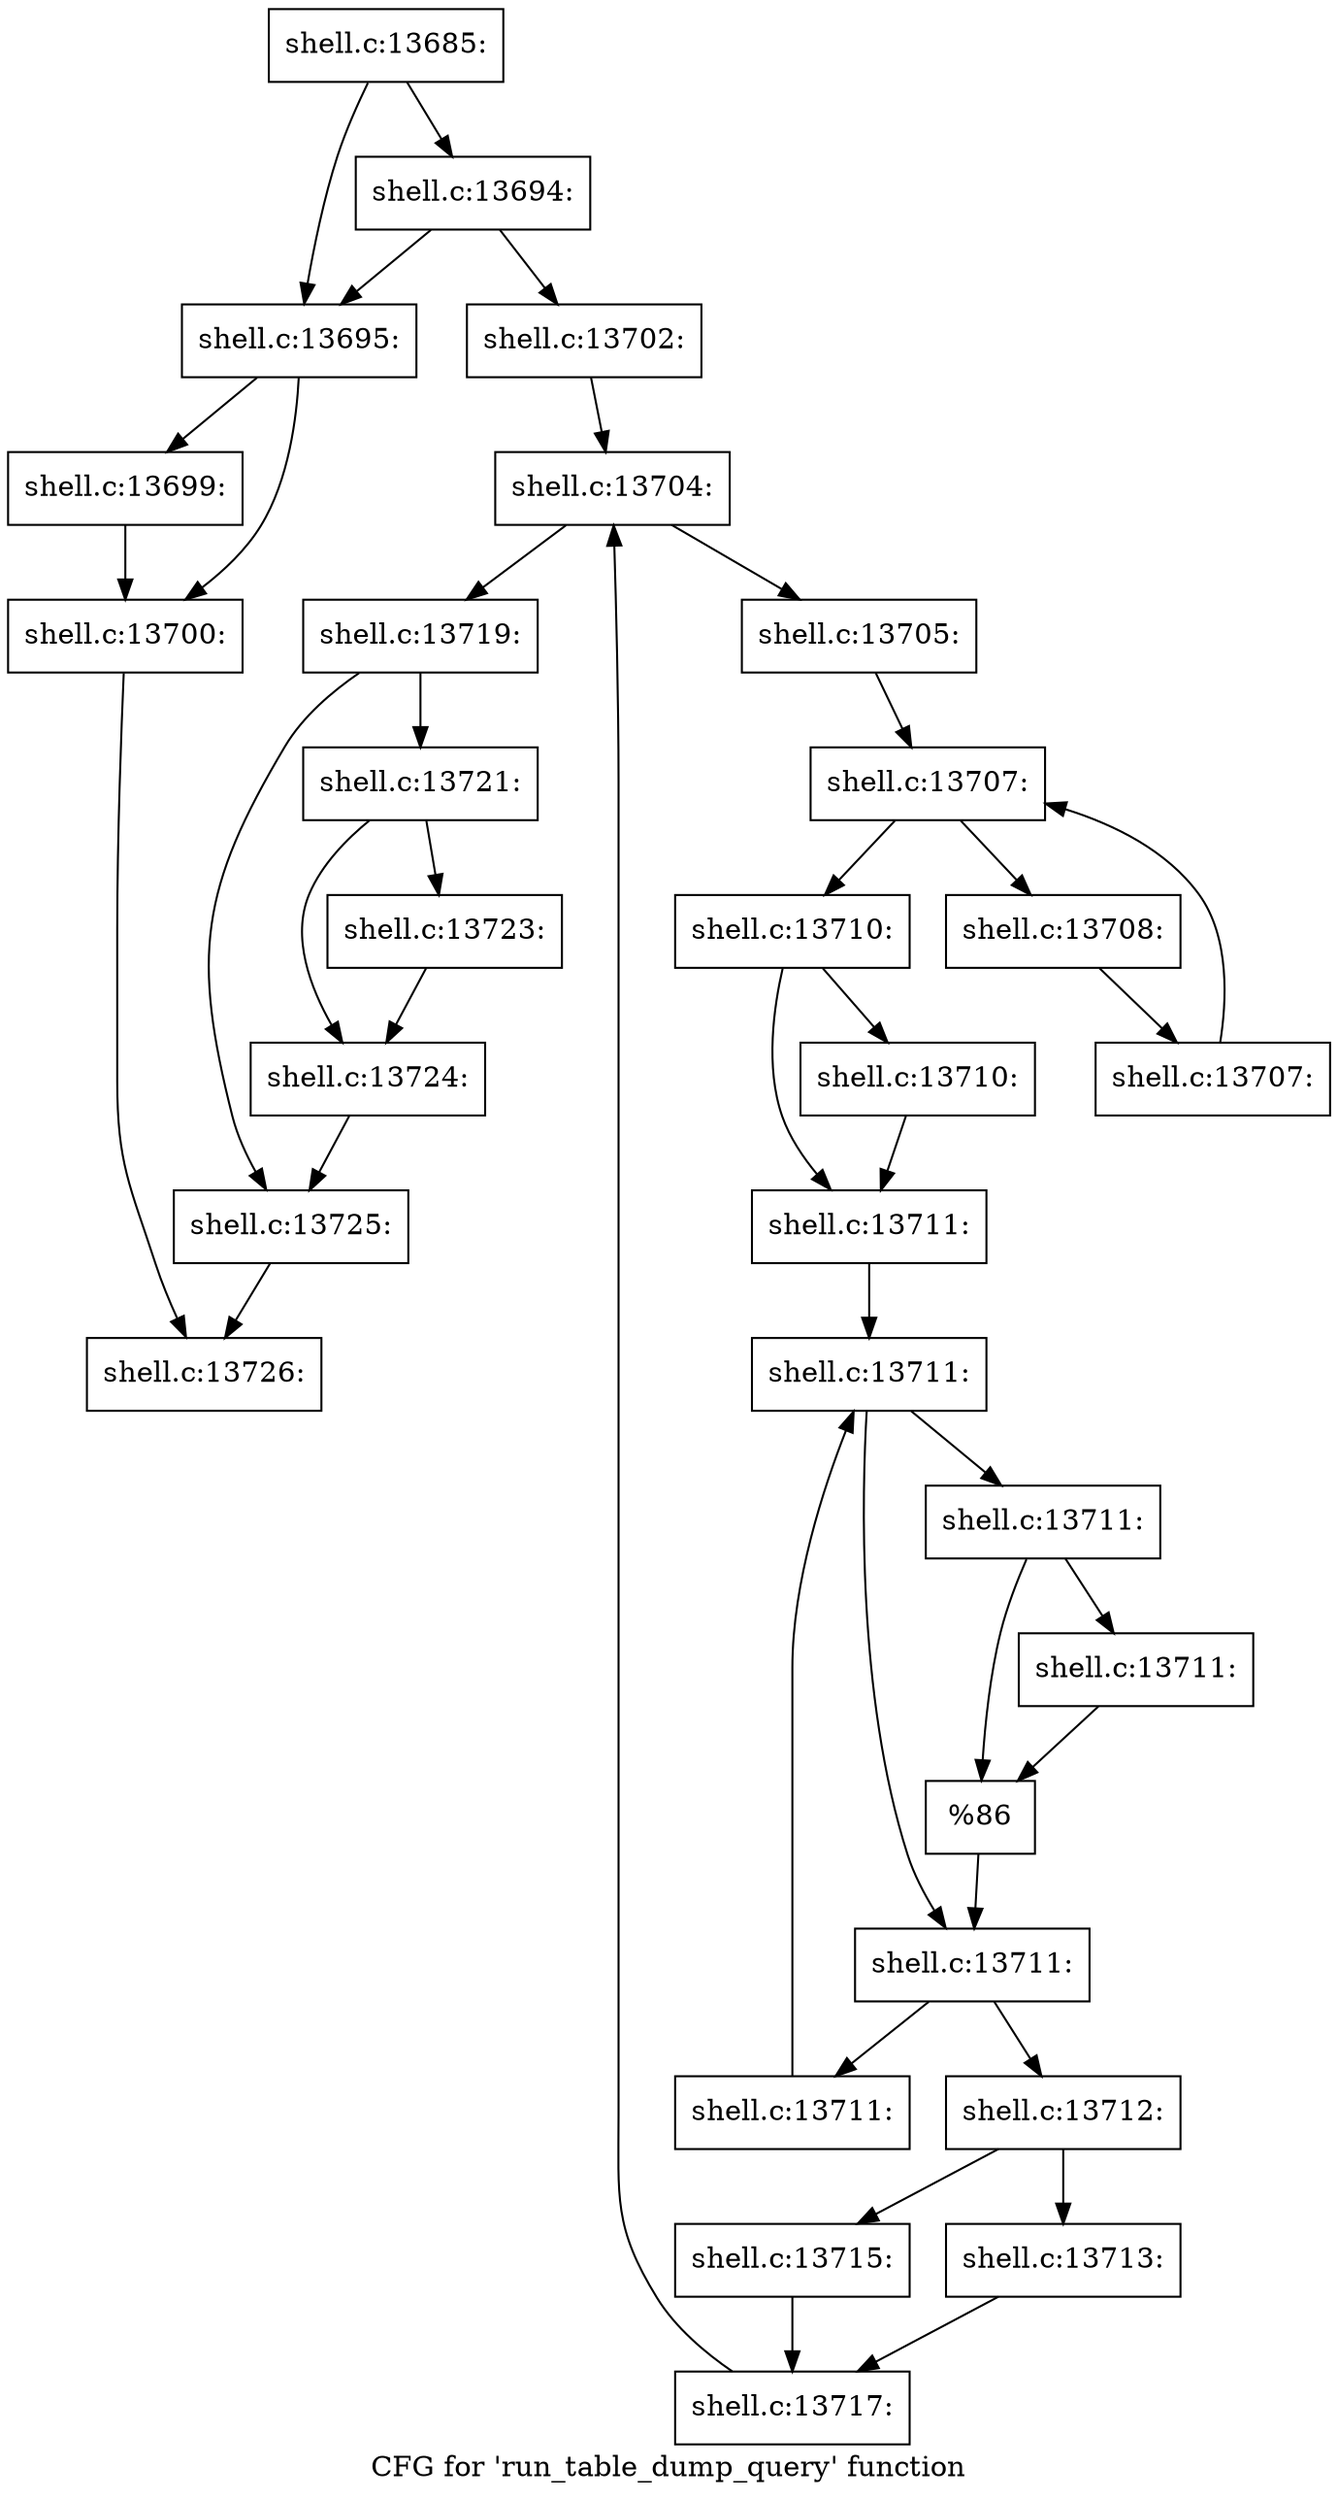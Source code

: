 digraph "CFG for 'run_table_dump_query' function" {
	label="CFG for 'run_table_dump_query' function";

	Node0x5602771bde20 [shape=record,label="{shell.c:13685:}"];
	Node0x5602771bde20 -> Node0x5602771d96f0;
	Node0x5602771bde20 -> Node0x5602771d98c0;
	Node0x5602771d98c0 [shape=record,label="{shell.c:13694:}"];
	Node0x5602771d98c0 -> Node0x5602771d9870;
	Node0x5602771d98c0 -> Node0x5602771d96f0;
	Node0x5602771d96f0 [shape=record,label="{shell.c:13695:}"];
	Node0x5602771d96f0 -> Node0x5602764b9c10;
	Node0x5602771d96f0 -> Node0x5602771da810;
	Node0x5602764b9c10 [shape=record,label="{shell.c:13699:}"];
	Node0x5602764b9c10 -> Node0x5602771da810;
	Node0x5602771da810 [shape=record,label="{shell.c:13700:}"];
	Node0x5602771da810 -> Node0x5602771d7980;
	Node0x5602771d9870 [shape=record,label="{shell.c:13702:}"];
	Node0x5602771d9870 -> Node0x5602771dbf50;
	Node0x5602771dbf50 [shape=record,label="{shell.c:13704:}"];
	Node0x5602771dbf50 -> Node0x5602771dc300;
	Node0x5602771dbf50 -> Node0x5602771dc0b0;
	Node0x5602771dc300 [shape=record,label="{shell.c:13705:}"];
	Node0x5602771dc300 -> Node0x5602771dcca0;
	Node0x5602771dcca0 [shape=record,label="{shell.c:13707:}"];
	Node0x5602771dcca0 -> Node0x5602771dcec0;
	Node0x5602771dcca0 -> Node0x5602771dcaf0;
	Node0x5602771dcec0 [shape=record,label="{shell.c:13708:}"];
	Node0x5602771dcec0 -> Node0x5602771dce30;
	Node0x5602771dce30 [shape=record,label="{shell.c:13707:}"];
	Node0x5602771dce30 -> Node0x5602771dcca0;
	Node0x5602771dcaf0 [shape=record,label="{shell.c:13710:}"];
	Node0x5602771dcaf0 -> Node0x5602771dde50;
	Node0x5602771dcaf0 -> Node0x5602771ddea0;
	Node0x5602771dde50 [shape=record,label="{shell.c:13710:}"];
	Node0x5602771dde50 -> Node0x5602771ddea0;
	Node0x5602771ddea0 [shape=record,label="{shell.c:13711:}"];
	Node0x5602771ddea0 -> Node0x5602771de2b0;
	Node0x5602771de2b0 [shape=record,label="{shell.c:13711:}"];
	Node0x5602771de2b0 -> Node0x5602771de4e0;
	Node0x5602771de2b0 -> Node0x5602771de490;
	Node0x5602771de4e0 [shape=record,label="{shell.c:13711:}"];
	Node0x5602771de4e0 -> Node0x5602771de9d0;
	Node0x5602771de4e0 -> Node0x5602771dea20;
	Node0x5602771dea20 [shape=record,label="{shell.c:13711:}"];
	Node0x5602771dea20 -> Node0x5602771de9d0;
	Node0x5602771de9d0 [shape=record,label="{%86}"];
	Node0x5602771de9d0 -> Node0x5602771de490;
	Node0x5602771de490 [shape=record,label="{shell.c:13711:}"];
	Node0x5602771de490 -> Node0x5602771df3d0;
	Node0x5602771de490 -> Node0x5602771de410;
	Node0x5602771df3d0 [shape=record,label="{shell.c:13711:}"];
	Node0x5602771df3d0 -> Node0x5602771de2b0;
	Node0x5602771de410 [shape=record,label="{shell.c:13712:}"];
	Node0x5602771de410 -> Node0x5602771df780;
	Node0x5602771de410 -> Node0x5602771df820;
	Node0x5602771df780 [shape=record,label="{shell.c:13713:}"];
	Node0x5602771df780 -> Node0x5602771df7d0;
	Node0x5602771df820 [shape=record,label="{shell.c:13715:}"];
	Node0x5602771df820 -> Node0x5602771df7d0;
	Node0x5602771df7d0 [shape=record,label="{shell.c:13717:}"];
	Node0x5602771df7d0 -> Node0x5602771dbf50;
	Node0x5602771dc0b0 [shape=record,label="{shell.c:13719:}"];
	Node0x5602771dc0b0 -> Node0x5602771e0b80;
	Node0x5602771dc0b0 -> Node0x5602771e0bd0;
	Node0x5602771e0b80 [shape=record,label="{shell.c:13721:}"];
	Node0x5602771e0b80 -> Node0x5602771e1770;
	Node0x5602771e0b80 -> Node0x5602771e17c0;
	Node0x5602771e1770 [shape=record,label="{shell.c:13723:}"];
	Node0x5602771e1770 -> Node0x5602771e17c0;
	Node0x5602771e17c0 [shape=record,label="{shell.c:13724:}"];
	Node0x5602771e17c0 -> Node0x5602771e0bd0;
	Node0x5602771e0bd0 [shape=record,label="{shell.c:13725:}"];
	Node0x5602771e0bd0 -> Node0x5602771d7980;
	Node0x5602771d7980 [shape=record,label="{shell.c:13726:}"];
}

